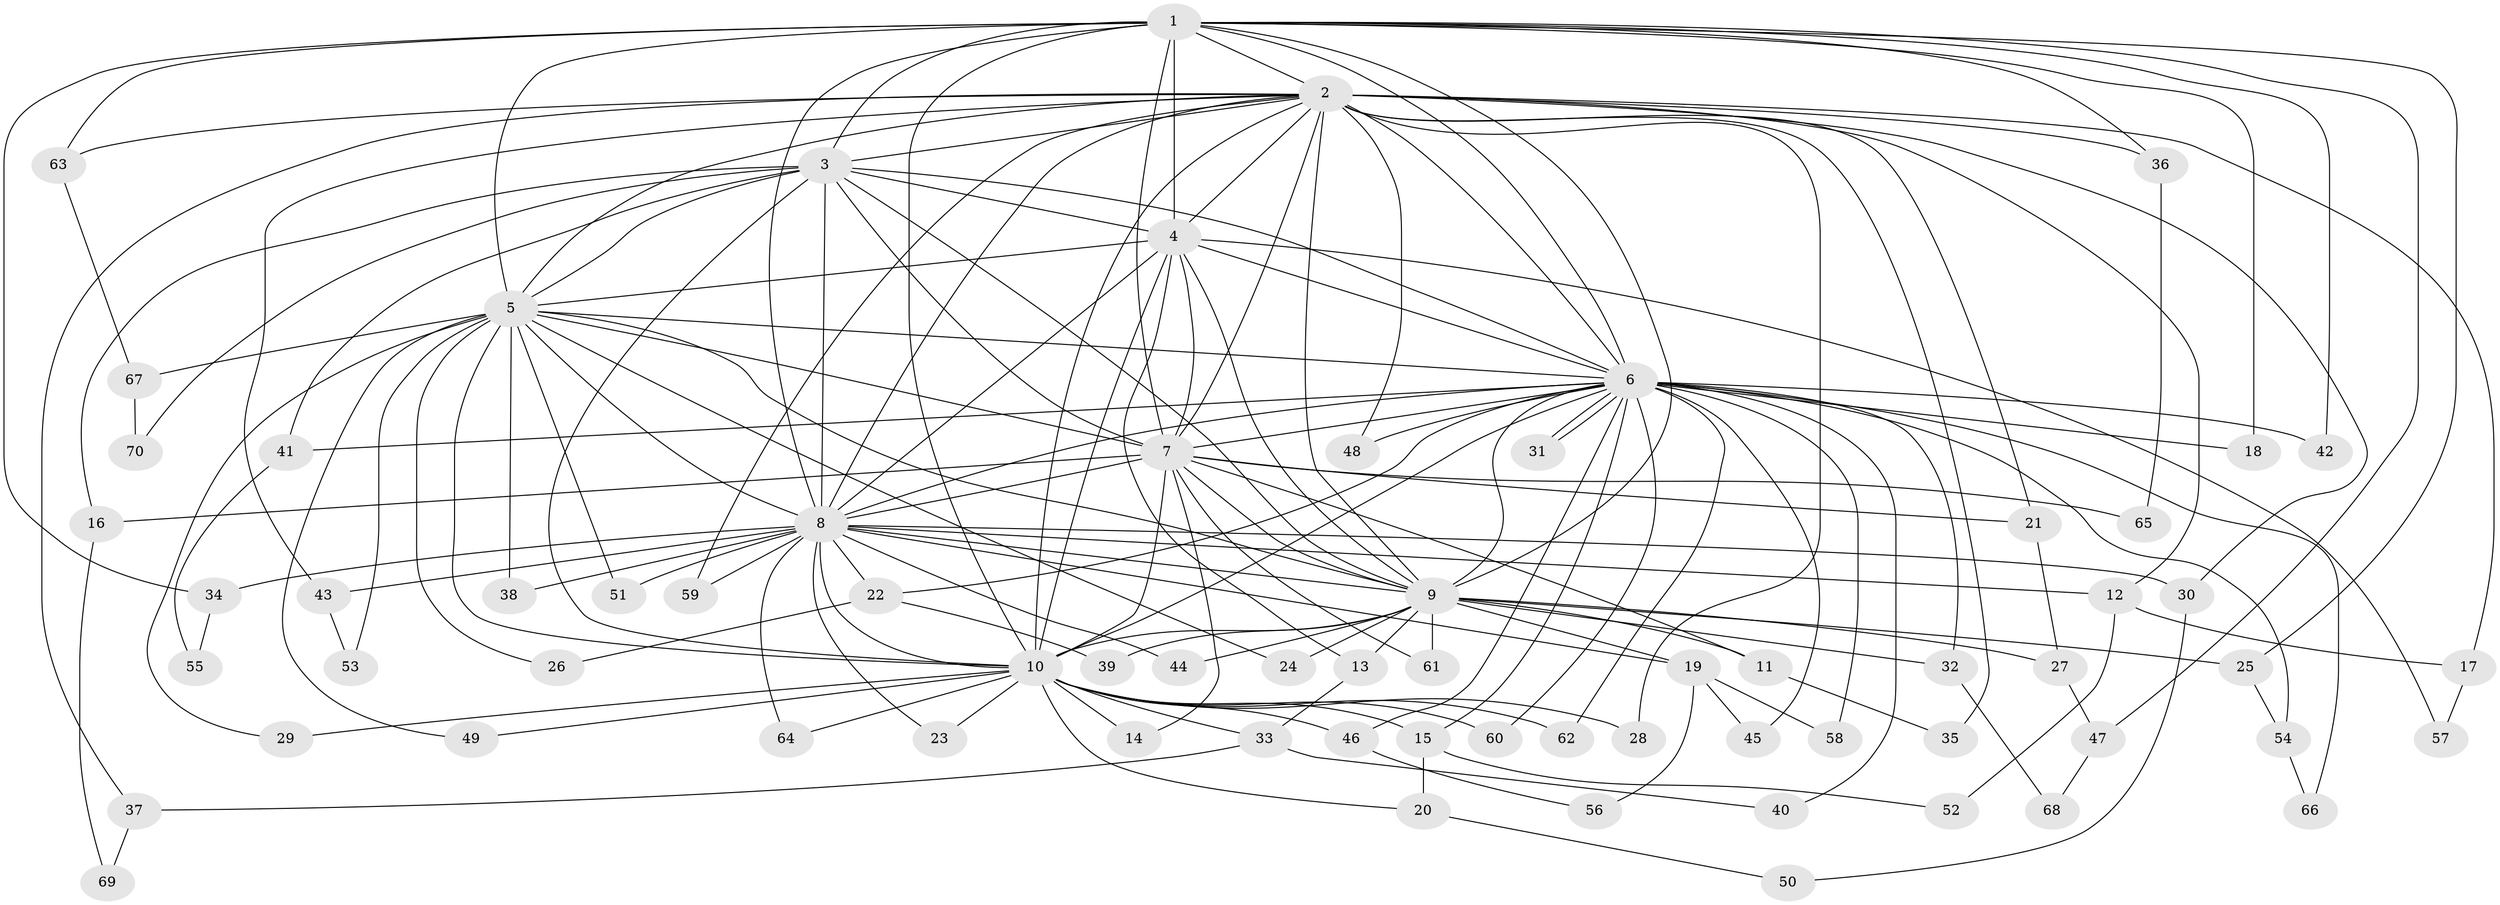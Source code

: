 // Generated by graph-tools (version 1.1) at 2025/25/03/09/25 03:25:48]
// undirected, 70 vertices, 165 edges
graph export_dot {
graph [start="1"]
  node [color=gray90,style=filled];
  1;
  2;
  3;
  4;
  5;
  6;
  7;
  8;
  9;
  10;
  11;
  12;
  13;
  14;
  15;
  16;
  17;
  18;
  19;
  20;
  21;
  22;
  23;
  24;
  25;
  26;
  27;
  28;
  29;
  30;
  31;
  32;
  33;
  34;
  35;
  36;
  37;
  38;
  39;
  40;
  41;
  42;
  43;
  44;
  45;
  46;
  47;
  48;
  49;
  50;
  51;
  52;
  53;
  54;
  55;
  56;
  57;
  58;
  59;
  60;
  61;
  62;
  63;
  64;
  65;
  66;
  67;
  68;
  69;
  70;
  1 -- 2;
  1 -- 3;
  1 -- 4;
  1 -- 5;
  1 -- 6;
  1 -- 7;
  1 -- 8;
  1 -- 9;
  1 -- 10;
  1 -- 18;
  1 -- 25;
  1 -- 34;
  1 -- 36;
  1 -- 42;
  1 -- 47;
  1 -- 63;
  2 -- 3;
  2 -- 4;
  2 -- 5;
  2 -- 6;
  2 -- 7;
  2 -- 8;
  2 -- 9;
  2 -- 10;
  2 -- 12;
  2 -- 17;
  2 -- 21;
  2 -- 28;
  2 -- 30;
  2 -- 35;
  2 -- 36;
  2 -- 37;
  2 -- 43;
  2 -- 48;
  2 -- 59;
  2 -- 63;
  3 -- 4;
  3 -- 5;
  3 -- 6;
  3 -- 7;
  3 -- 8;
  3 -- 9;
  3 -- 10;
  3 -- 16;
  3 -- 41;
  3 -- 70;
  4 -- 5;
  4 -- 6;
  4 -- 7;
  4 -- 8;
  4 -- 9;
  4 -- 10;
  4 -- 13;
  4 -- 57;
  5 -- 6;
  5 -- 7;
  5 -- 8;
  5 -- 9;
  5 -- 10;
  5 -- 24;
  5 -- 26;
  5 -- 29;
  5 -- 38;
  5 -- 49;
  5 -- 51;
  5 -- 53;
  5 -- 67;
  6 -- 7;
  6 -- 8;
  6 -- 9;
  6 -- 10;
  6 -- 15;
  6 -- 18;
  6 -- 22;
  6 -- 31;
  6 -- 31;
  6 -- 32;
  6 -- 40;
  6 -- 41;
  6 -- 42;
  6 -- 45;
  6 -- 46;
  6 -- 48;
  6 -- 54;
  6 -- 58;
  6 -- 60;
  6 -- 62;
  6 -- 66;
  7 -- 8;
  7 -- 9;
  7 -- 10;
  7 -- 11;
  7 -- 14;
  7 -- 16;
  7 -- 21;
  7 -- 61;
  7 -- 65;
  8 -- 9;
  8 -- 10;
  8 -- 12;
  8 -- 19;
  8 -- 22;
  8 -- 23;
  8 -- 30;
  8 -- 34;
  8 -- 38;
  8 -- 43;
  8 -- 44;
  8 -- 51;
  8 -- 59;
  8 -- 64;
  9 -- 10;
  9 -- 11;
  9 -- 13;
  9 -- 19;
  9 -- 24;
  9 -- 25;
  9 -- 27;
  9 -- 32;
  9 -- 39;
  9 -- 44;
  9 -- 61;
  10 -- 14;
  10 -- 15;
  10 -- 20;
  10 -- 23;
  10 -- 28;
  10 -- 29;
  10 -- 33;
  10 -- 46;
  10 -- 49;
  10 -- 60;
  10 -- 62;
  10 -- 64;
  11 -- 35;
  12 -- 17;
  12 -- 52;
  13 -- 33;
  15 -- 20;
  15 -- 52;
  16 -- 69;
  17 -- 57;
  19 -- 45;
  19 -- 56;
  19 -- 58;
  20 -- 50;
  21 -- 27;
  22 -- 26;
  22 -- 39;
  25 -- 54;
  27 -- 47;
  30 -- 50;
  32 -- 68;
  33 -- 37;
  33 -- 40;
  34 -- 55;
  36 -- 65;
  37 -- 69;
  41 -- 55;
  43 -- 53;
  46 -- 56;
  47 -- 68;
  54 -- 66;
  63 -- 67;
  67 -- 70;
}
